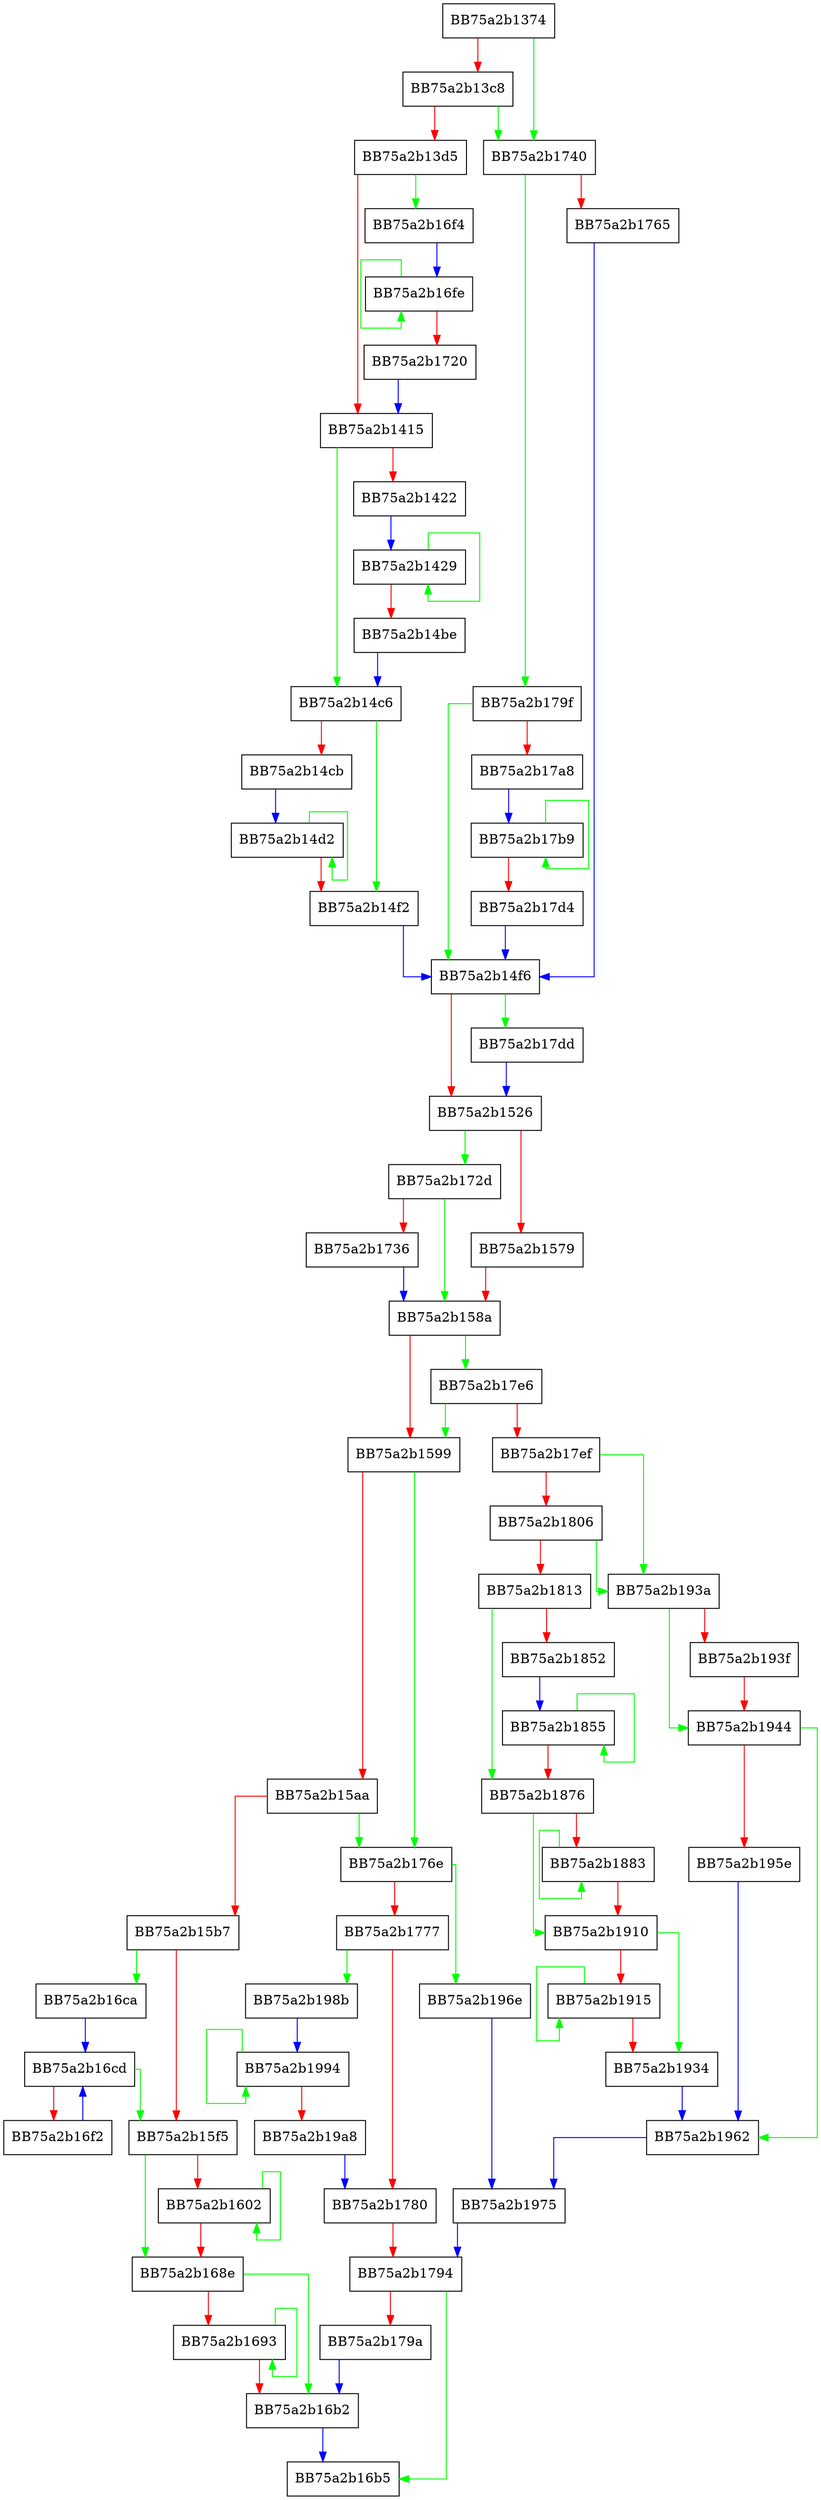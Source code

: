 digraph GetFilePartialCRC {
  node [shape="box"];
  graph [splines=ortho];
  BB75a2b1374 -> BB75a2b1740 [color="green"];
  BB75a2b1374 -> BB75a2b13c8 [color="red"];
  BB75a2b13c8 -> BB75a2b1740 [color="green"];
  BB75a2b13c8 -> BB75a2b13d5 [color="red"];
  BB75a2b13d5 -> BB75a2b16f4 [color="green"];
  BB75a2b13d5 -> BB75a2b1415 [color="red"];
  BB75a2b1415 -> BB75a2b14c6 [color="green"];
  BB75a2b1415 -> BB75a2b1422 [color="red"];
  BB75a2b1422 -> BB75a2b1429 [color="blue"];
  BB75a2b1429 -> BB75a2b1429 [color="green"];
  BB75a2b1429 -> BB75a2b14be [color="red"];
  BB75a2b14be -> BB75a2b14c6 [color="blue"];
  BB75a2b14c6 -> BB75a2b14f2 [color="green"];
  BB75a2b14c6 -> BB75a2b14cb [color="red"];
  BB75a2b14cb -> BB75a2b14d2 [color="blue"];
  BB75a2b14d2 -> BB75a2b14d2 [color="green"];
  BB75a2b14d2 -> BB75a2b14f2 [color="red"];
  BB75a2b14f2 -> BB75a2b14f6 [color="blue"];
  BB75a2b14f6 -> BB75a2b17dd [color="green"];
  BB75a2b14f6 -> BB75a2b1526 [color="red"];
  BB75a2b1526 -> BB75a2b172d [color="green"];
  BB75a2b1526 -> BB75a2b1579 [color="red"];
  BB75a2b1579 -> BB75a2b158a [color="red"];
  BB75a2b158a -> BB75a2b17e6 [color="green"];
  BB75a2b158a -> BB75a2b1599 [color="red"];
  BB75a2b1599 -> BB75a2b176e [color="green"];
  BB75a2b1599 -> BB75a2b15aa [color="red"];
  BB75a2b15aa -> BB75a2b176e [color="green"];
  BB75a2b15aa -> BB75a2b15b7 [color="red"];
  BB75a2b15b7 -> BB75a2b16ca [color="green"];
  BB75a2b15b7 -> BB75a2b15f5 [color="red"];
  BB75a2b15f5 -> BB75a2b168e [color="green"];
  BB75a2b15f5 -> BB75a2b1602 [color="red"];
  BB75a2b1602 -> BB75a2b1602 [color="green"];
  BB75a2b1602 -> BB75a2b168e [color="red"];
  BB75a2b168e -> BB75a2b16b2 [color="green"];
  BB75a2b168e -> BB75a2b1693 [color="red"];
  BB75a2b1693 -> BB75a2b1693 [color="green"];
  BB75a2b1693 -> BB75a2b16b2 [color="red"];
  BB75a2b16b2 -> BB75a2b16b5 [color="blue"];
  BB75a2b16ca -> BB75a2b16cd [color="blue"];
  BB75a2b16cd -> BB75a2b15f5 [color="green"];
  BB75a2b16cd -> BB75a2b16f2 [color="red"];
  BB75a2b16f2 -> BB75a2b16cd [color="blue"];
  BB75a2b16f4 -> BB75a2b16fe [color="blue"];
  BB75a2b16fe -> BB75a2b16fe [color="green"];
  BB75a2b16fe -> BB75a2b1720 [color="red"];
  BB75a2b1720 -> BB75a2b1415 [color="blue"];
  BB75a2b172d -> BB75a2b158a [color="green"];
  BB75a2b172d -> BB75a2b1736 [color="red"];
  BB75a2b1736 -> BB75a2b158a [color="blue"];
  BB75a2b1740 -> BB75a2b179f [color="green"];
  BB75a2b1740 -> BB75a2b1765 [color="red"];
  BB75a2b1765 -> BB75a2b14f6 [color="blue"];
  BB75a2b176e -> BB75a2b196e [color="green"];
  BB75a2b176e -> BB75a2b1777 [color="red"];
  BB75a2b1777 -> BB75a2b198b [color="green"];
  BB75a2b1777 -> BB75a2b1780 [color="red"];
  BB75a2b1780 -> BB75a2b1794 [color="red"];
  BB75a2b1794 -> BB75a2b16b5 [color="green"];
  BB75a2b1794 -> BB75a2b179a [color="red"];
  BB75a2b179a -> BB75a2b16b2 [color="blue"];
  BB75a2b179f -> BB75a2b14f6 [color="green"];
  BB75a2b179f -> BB75a2b17a8 [color="red"];
  BB75a2b17a8 -> BB75a2b17b9 [color="blue"];
  BB75a2b17b9 -> BB75a2b17b9 [color="green"];
  BB75a2b17b9 -> BB75a2b17d4 [color="red"];
  BB75a2b17d4 -> BB75a2b14f6 [color="blue"];
  BB75a2b17dd -> BB75a2b1526 [color="blue"];
  BB75a2b17e6 -> BB75a2b1599 [color="green"];
  BB75a2b17e6 -> BB75a2b17ef [color="red"];
  BB75a2b17ef -> BB75a2b193a [color="green"];
  BB75a2b17ef -> BB75a2b1806 [color="red"];
  BB75a2b1806 -> BB75a2b193a [color="green"];
  BB75a2b1806 -> BB75a2b1813 [color="red"];
  BB75a2b1813 -> BB75a2b1876 [color="green"];
  BB75a2b1813 -> BB75a2b1852 [color="red"];
  BB75a2b1852 -> BB75a2b1855 [color="blue"];
  BB75a2b1855 -> BB75a2b1855 [color="green"];
  BB75a2b1855 -> BB75a2b1876 [color="red"];
  BB75a2b1876 -> BB75a2b1910 [color="green"];
  BB75a2b1876 -> BB75a2b1883 [color="red"];
  BB75a2b1883 -> BB75a2b1883 [color="green"];
  BB75a2b1883 -> BB75a2b1910 [color="red"];
  BB75a2b1910 -> BB75a2b1934 [color="green"];
  BB75a2b1910 -> BB75a2b1915 [color="red"];
  BB75a2b1915 -> BB75a2b1915 [color="green"];
  BB75a2b1915 -> BB75a2b1934 [color="red"];
  BB75a2b1934 -> BB75a2b1962 [color="blue"];
  BB75a2b193a -> BB75a2b1944 [color="green"];
  BB75a2b193a -> BB75a2b193f [color="red"];
  BB75a2b193f -> BB75a2b1944 [color="red"];
  BB75a2b1944 -> BB75a2b1962 [color="green"];
  BB75a2b1944 -> BB75a2b195e [color="red"];
  BB75a2b195e -> BB75a2b1962 [color="blue"];
  BB75a2b1962 -> BB75a2b1975 [color="blue"];
  BB75a2b196e -> BB75a2b1975 [color="blue"];
  BB75a2b1975 -> BB75a2b1794 [color="blue"];
  BB75a2b198b -> BB75a2b1994 [color="blue"];
  BB75a2b1994 -> BB75a2b1994 [color="green"];
  BB75a2b1994 -> BB75a2b19a8 [color="red"];
  BB75a2b19a8 -> BB75a2b1780 [color="blue"];
}
